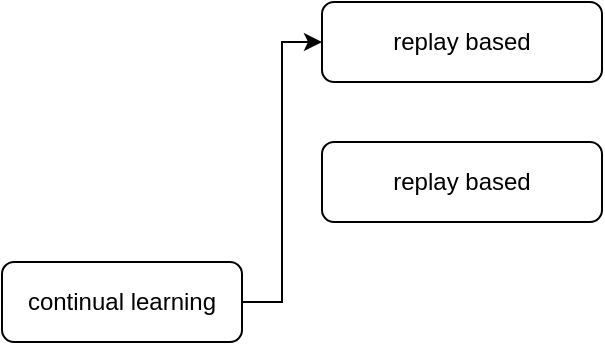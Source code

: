 <mxfile version="14.9.4" type="github">
  <diagram id="DDrW-n9PEh5tq1YqMT4o" name="Page-1">
    <mxGraphModel dx="782" dy="380" grid="1" gridSize="10" guides="1" tooltips="1" connect="1" arrows="1" fold="1" page="1" pageScale="1" pageWidth="827" pageHeight="1169" math="0" shadow="0">
      <root>
        <mxCell id="0" />
        <mxCell id="1" parent="0" />
        <mxCell id="smB9BId1Jj5QqwQpVq2v-3" style="edgeStyle=orthogonalEdgeStyle;rounded=0;orthogonalLoop=1;jettySize=auto;html=1;entryX=0;entryY=0.5;entryDx=0;entryDy=0;" parent="1" source="smB9BId1Jj5QqwQpVq2v-1" target="smB9BId1Jj5QqwQpVq2v-2" edge="1">
          <mxGeometry relative="1" as="geometry" />
        </mxCell>
        <mxCell id="smB9BId1Jj5QqwQpVq2v-1" value="continual learning" style="rounded=1;whiteSpace=wrap;html=1;" parent="1" vertex="1">
          <mxGeometry x="20" y="230" width="120" height="40" as="geometry" />
        </mxCell>
        <mxCell id="smB9BId1Jj5QqwQpVq2v-2" value="replay based" style="rounded=1;whiteSpace=wrap;html=1;" parent="1" vertex="1">
          <mxGeometry x="180" y="100" width="140" height="40" as="geometry" />
        </mxCell>
        <mxCell id="qqa-l7zWznGf6p7mvLSF-1" value="replay based" style="rounded=1;whiteSpace=wrap;html=1;" vertex="1" parent="1">
          <mxGeometry x="180" y="170" width="140" height="40" as="geometry" />
        </mxCell>
      </root>
    </mxGraphModel>
  </diagram>
</mxfile>
